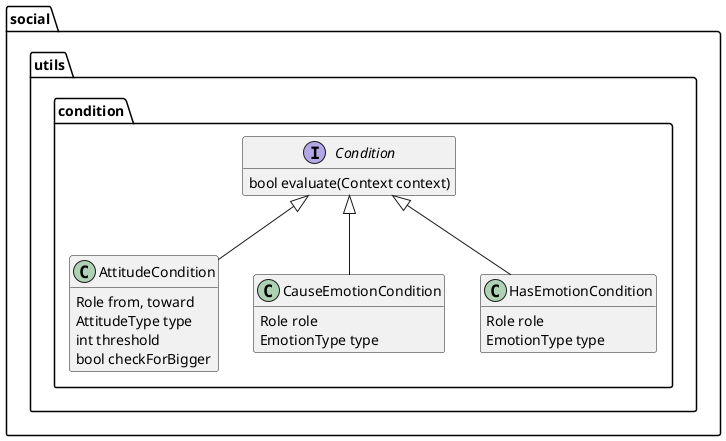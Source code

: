 @startuml

hide empty members

package social.utils.condition {

interface Condition {
  bool evaluate(Context context)
}

class AttitudeCondition {
  Role from, toward
  AttitudeType type
  int threshold
  bool checkForBigger
}

class CauseEmotionCondition {
  Role role
  EmotionType type
}

class HasEmotionCondition {
  Role role
  EmotionType type
}

}

Condition <|-- AttitudeCondition
Condition <|-- CauseEmotionCondition
Condition <|-- HasEmotionCondition


@enduml